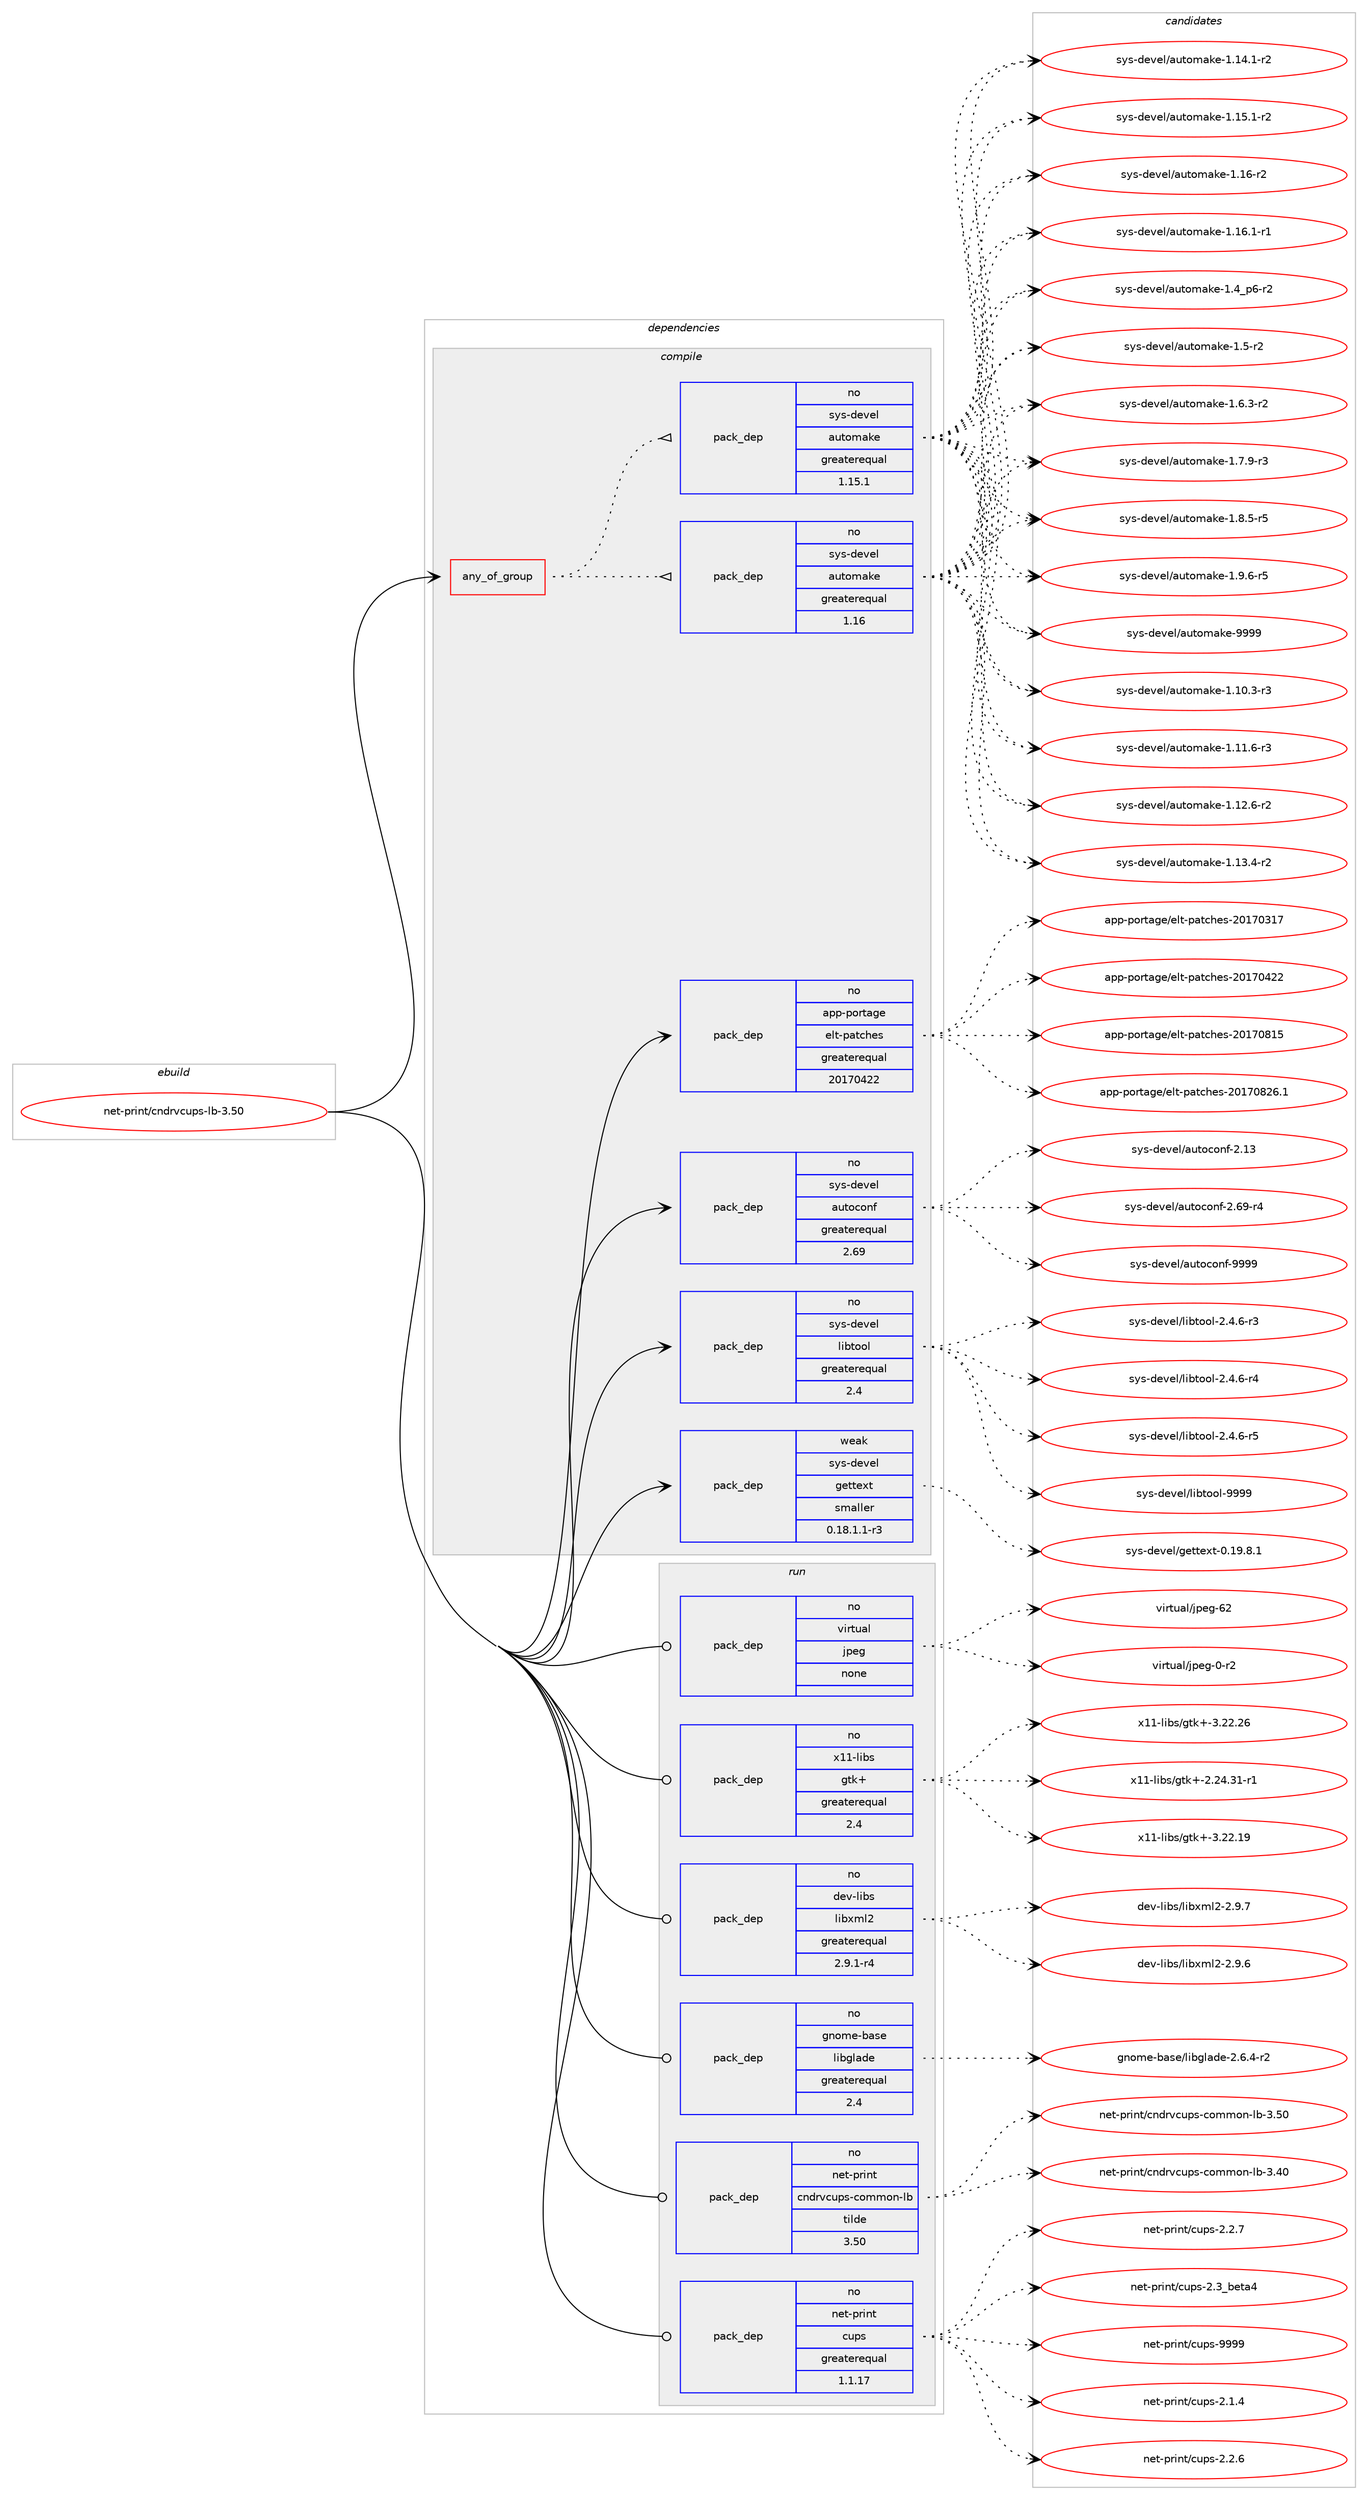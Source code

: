digraph prolog {

# *************
# Graph options
# *************

newrank=true;
concentrate=true;
compound=true;
graph [rankdir=LR,fontname=Helvetica,fontsize=10,ranksep=1.5];#, ranksep=2.5, nodesep=0.2];
edge  [arrowhead=vee];
node  [fontname=Helvetica,fontsize=10];

# **********
# The ebuild
# **********

subgraph cluster_leftcol {
color=gray;
rank=same;
label=<<i>ebuild</i>>;
id [label="net-print/cndrvcups-lb-3.50", color=red, width=4, href="../net-print/cndrvcups-lb-3.50.svg"];
}

# ****************
# The dependencies
# ****************

subgraph cluster_midcol {
color=gray;
label=<<i>dependencies</i>>;
subgraph cluster_compile {
fillcolor="#eeeeee";
style=filled;
label=<<i>compile</i>>;
subgraph any41 {
dependency1436 [label=<<TABLE BORDER="0" CELLBORDER="1" CELLSPACING="0" CELLPADDING="4"><TR><TD CELLPADDING="10">any_of_group</TD></TR></TABLE>>, shape=none, color=red];subgraph pack1033 {
dependency1437 [label=<<TABLE BORDER="0" CELLBORDER="1" CELLSPACING="0" CELLPADDING="4" WIDTH="220"><TR><TD ROWSPAN="6" CELLPADDING="30">pack_dep</TD></TR><TR><TD WIDTH="110">no</TD></TR><TR><TD>sys-devel</TD></TR><TR><TD>automake</TD></TR><TR><TD>greaterequal</TD></TR><TR><TD>1.16</TD></TR></TABLE>>, shape=none, color=blue];
}
dependency1436:e -> dependency1437:w [weight=20,style="dotted",arrowhead="oinv"];
subgraph pack1034 {
dependency1438 [label=<<TABLE BORDER="0" CELLBORDER="1" CELLSPACING="0" CELLPADDING="4" WIDTH="220"><TR><TD ROWSPAN="6" CELLPADDING="30">pack_dep</TD></TR><TR><TD WIDTH="110">no</TD></TR><TR><TD>sys-devel</TD></TR><TR><TD>automake</TD></TR><TR><TD>greaterequal</TD></TR><TR><TD>1.15.1</TD></TR></TABLE>>, shape=none, color=blue];
}
dependency1436:e -> dependency1438:w [weight=20,style="dotted",arrowhead="oinv"];
}
id:e -> dependency1436:w [weight=20,style="solid",arrowhead="vee"];
subgraph pack1035 {
dependency1439 [label=<<TABLE BORDER="0" CELLBORDER="1" CELLSPACING="0" CELLPADDING="4" WIDTH="220"><TR><TD ROWSPAN="6" CELLPADDING="30">pack_dep</TD></TR><TR><TD WIDTH="110">no</TD></TR><TR><TD>app-portage</TD></TR><TR><TD>elt-patches</TD></TR><TR><TD>greaterequal</TD></TR><TR><TD>20170422</TD></TR></TABLE>>, shape=none, color=blue];
}
id:e -> dependency1439:w [weight=20,style="solid",arrowhead="vee"];
subgraph pack1036 {
dependency1440 [label=<<TABLE BORDER="0" CELLBORDER="1" CELLSPACING="0" CELLPADDING="4" WIDTH="220"><TR><TD ROWSPAN="6" CELLPADDING="30">pack_dep</TD></TR><TR><TD WIDTH="110">no</TD></TR><TR><TD>sys-devel</TD></TR><TR><TD>autoconf</TD></TR><TR><TD>greaterequal</TD></TR><TR><TD>2.69</TD></TR></TABLE>>, shape=none, color=blue];
}
id:e -> dependency1440:w [weight=20,style="solid",arrowhead="vee"];
subgraph pack1037 {
dependency1441 [label=<<TABLE BORDER="0" CELLBORDER="1" CELLSPACING="0" CELLPADDING="4" WIDTH="220"><TR><TD ROWSPAN="6" CELLPADDING="30">pack_dep</TD></TR><TR><TD WIDTH="110">no</TD></TR><TR><TD>sys-devel</TD></TR><TR><TD>libtool</TD></TR><TR><TD>greaterequal</TD></TR><TR><TD>2.4</TD></TR></TABLE>>, shape=none, color=blue];
}
id:e -> dependency1441:w [weight=20,style="solid",arrowhead="vee"];
subgraph pack1038 {
dependency1442 [label=<<TABLE BORDER="0" CELLBORDER="1" CELLSPACING="0" CELLPADDING="4" WIDTH="220"><TR><TD ROWSPAN="6" CELLPADDING="30">pack_dep</TD></TR><TR><TD WIDTH="110">weak</TD></TR><TR><TD>sys-devel</TD></TR><TR><TD>gettext</TD></TR><TR><TD>smaller</TD></TR><TR><TD>0.18.1.1-r3</TD></TR></TABLE>>, shape=none, color=blue];
}
id:e -> dependency1442:w [weight=20,style="solid",arrowhead="vee"];
}
subgraph cluster_compileandrun {
fillcolor="#eeeeee";
style=filled;
label=<<i>compile and run</i>>;
}
subgraph cluster_run {
fillcolor="#eeeeee";
style=filled;
label=<<i>run</i>>;
subgraph pack1039 {
dependency1443 [label=<<TABLE BORDER="0" CELLBORDER="1" CELLSPACING="0" CELLPADDING="4" WIDTH="220"><TR><TD ROWSPAN="6" CELLPADDING="30">pack_dep</TD></TR><TR><TD WIDTH="110">no</TD></TR><TR><TD>dev-libs</TD></TR><TR><TD>libxml2</TD></TR><TR><TD>greaterequal</TD></TR><TR><TD>2.9.1-r4</TD></TR></TABLE>>, shape=none, color=blue];
}
id:e -> dependency1443:w [weight=20,style="solid",arrowhead="odot"];
subgraph pack1040 {
dependency1444 [label=<<TABLE BORDER="0" CELLBORDER="1" CELLSPACING="0" CELLPADDING="4" WIDTH="220"><TR><TD ROWSPAN="6" CELLPADDING="30">pack_dep</TD></TR><TR><TD WIDTH="110">no</TD></TR><TR><TD>gnome-base</TD></TR><TR><TD>libglade</TD></TR><TR><TD>greaterequal</TD></TR><TR><TD>2.4</TD></TR></TABLE>>, shape=none, color=blue];
}
id:e -> dependency1444:w [weight=20,style="solid",arrowhead="odot"];
subgraph pack1041 {
dependency1445 [label=<<TABLE BORDER="0" CELLBORDER="1" CELLSPACING="0" CELLPADDING="4" WIDTH="220"><TR><TD ROWSPAN="6" CELLPADDING="30">pack_dep</TD></TR><TR><TD WIDTH="110">no</TD></TR><TR><TD>net-print</TD></TR><TR><TD>cndrvcups-common-lb</TD></TR><TR><TD>tilde</TD></TR><TR><TD>3.50</TD></TR></TABLE>>, shape=none, color=blue];
}
id:e -> dependency1445:w [weight=20,style="solid",arrowhead="odot"];
subgraph pack1042 {
dependency1446 [label=<<TABLE BORDER="0" CELLBORDER="1" CELLSPACING="0" CELLPADDING="4" WIDTH="220"><TR><TD ROWSPAN="6" CELLPADDING="30">pack_dep</TD></TR><TR><TD WIDTH="110">no</TD></TR><TR><TD>net-print</TD></TR><TR><TD>cups</TD></TR><TR><TD>greaterequal</TD></TR><TR><TD>1.1.17</TD></TR></TABLE>>, shape=none, color=blue];
}
id:e -> dependency1446:w [weight=20,style="solid",arrowhead="odot"];
subgraph pack1043 {
dependency1447 [label=<<TABLE BORDER="0" CELLBORDER="1" CELLSPACING="0" CELLPADDING="4" WIDTH="220"><TR><TD ROWSPAN="6" CELLPADDING="30">pack_dep</TD></TR><TR><TD WIDTH="110">no</TD></TR><TR><TD>virtual</TD></TR><TR><TD>jpeg</TD></TR><TR><TD>none</TD></TR><TR><TD></TD></TR></TABLE>>, shape=none, color=blue];
}
id:e -> dependency1447:w [weight=20,style="solid",arrowhead="odot"];
subgraph pack1044 {
dependency1448 [label=<<TABLE BORDER="0" CELLBORDER="1" CELLSPACING="0" CELLPADDING="4" WIDTH="220"><TR><TD ROWSPAN="6" CELLPADDING="30">pack_dep</TD></TR><TR><TD WIDTH="110">no</TD></TR><TR><TD>x11-libs</TD></TR><TR><TD>gtk+</TD></TR><TR><TD>greaterequal</TD></TR><TR><TD>2.4</TD></TR></TABLE>>, shape=none, color=blue];
}
id:e -> dependency1448:w [weight=20,style="solid",arrowhead="odot"];
}
}

# **************
# The candidates
# **************

subgraph cluster_choices {
rank=same;
color=gray;
label=<<i>candidates</i>>;

subgraph choice1033 {
color=black;
nodesep=1;
choice11512111545100101118101108479711711611110997107101454946494846514511451 [label="sys-devel/automake-1.10.3-r3", color=red, width=4,href="../sys-devel/automake-1.10.3-r3.svg"];
choice11512111545100101118101108479711711611110997107101454946494946544511451 [label="sys-devel/automake-1.11.6-r3", color=red, width=4,href="../sys-devel/automake-1.11.6-r3.svg"];
choice11512111545100101118101108479711711611110997107101454946495046544511450 [label="sys-devel/automake-1.12.6-r2", color=red, width=4,href="../sys-devel/automake-1.12.6-r2.svg"];
choice11512111545100101118101108479711711611110997107101454946495146524511450 [label="sys-devel/automake-1.13.4-r2", color=red, width=4,href="../sys-devel/automake-1.13.4-r2.svg"];
choice11512111545100101118101108479711711611110997107101454946495246494511450 [label="sys-devel/automake-1.14.1-r2", color=red, width=4,href="../sys-devel/automake-1.14.1-r2.svg"];
choice11512111545100101118101108479711711611110997107101454946495346494511450 [label="sys-devel/automake-1.15.1-r2", color=red, width=4,href="../sys-devel/automake-1.15.1-r2.svg"];
choice1151211154510010111810110847971171161111099710710145494649544511450 [label="sys-devel/automake-1.16-r2", color=red, width=4,href="../sys-devel/automake-1.16-r2.svg"];
choice11512111545100101118101108479711711611110997107101454946495446494511449 [label="sys-devel/automake-1.16.1-r1", color=red, width=4,href="../sys-devel/automake-1.16.1-r1.svg"];
choice115121115451001011181011084797117116111109971071014549465295112544511450 [label="sys-devel/automake-1.4_p6-r2", color=red, width=4,href="../sys-devel/automake-1.4_p6-r2.svg"];
choice11512111545100101118101108479711711611110997107101454946534511450 [label="sys-devel/automake-1.5-r2", color=red, width=4,href="../sys-devel/automake-1.5-r2.svg"];
choice115121115451001011181011084797117116111109971071014549465446514511450 [label="sys-devel/automake-1.6.3-r2", color=red, width=4,href="../sys-devel/automake-1.6.3-r2.svg"];
choice115121115451001011181011084797117116111109971071014549465546574511451 [label="sys-devel/automake-1.7.9-r3", color=red, width=4,href="../sys-devel/automake-1.7.9-r3.svg"];
choice115121115451001011181011084797117116111109971071014549465646534511453 [label="sys-devel/automake-1.8.5-r5", color=red, width=4,href="../sys-devel/automake-1.8.5-r5.svg"];
choice115121115451001011181011084797117116111109971071014549465746544511453 [label="sys-devel/automake-1.9.6-r5", color=red, width=4,href="../sys-devel/automake-1.9.6-r5.svg"];
choice115121115451001011181011084797117116111109971071014557575757 [label="sys-devel/automake-9999", color=red, width=4,href="../sys-devel/automake-9999.svg"];
dependency1437:e -> choice11512111545100101118101108479711711611110997107101454946494846514511451:w [style=dotted,weight="100"];
dependency1437:e -> choice11512111545100101118101108479711711611110997107101454946494946544511451:w [style=dotted,weight="100"];
dependency1437:e -> choice11512111545100101118101108479711711611110997107101454946495046544511450:w [style=dotted,weight="100"];
dependency1437:e -> choice11512111545100101118101108479711711611110997107101454946495146524511450:w [style=dotted,weight="100"];
dependency1437:e -> choice11512111545100101118101108479711711611110997107101454946495246494511450:w [style=dotted,weight="100"];
dependency1437:e -> choice11512111545100101118101108479711711611110997107101454946495346494511450:w [style=dotted,weight="100"];
dependency1437:e -> choice1151211154510010111810110847971171161111099710710145494649544511450:w [style=dotted,weight="100"];
dependency1437:e -> choice11512111545100101118101108479711711611110997107101454946495446494511449:w [style=dotted,weight="100"];
dependency1437:e -> choice115121115451001011181011084797117116111109971071014549465295112544511450:w [style=dotted,weight="100"];
dependency1437:e -> choice11512111545100101118101108479711711611110997107101454946534511450:w [style=dotted,weight="100"];
dependency1437:e -> choice115121115451001011181011084797117116111109971071014549465446514511450:w [style=dotted,weight="100"];
dependency1437:e -> choice115121115451001011181011084797117116111109971071014549465546574511451:w [style=dotted,weight="100"];
dependency1437:e -> choice115121115451001011181011084797117116111109971071014549465646534511453:w [style=dotted,weight="100"];
dependency1437:e -> choice115121115451001011181011084797117116111109971071014549465746544511453:w [style=dotted,weight="100"];
dependency1437:e -> choice115121115451001011181011084797117116111109971071014557575757:w [style=dotted,weight="100"];
}
subgraph choice1034 {
color=black;
nodesep=1;
choice11512111545100101118101108479711711611110997107101454946494846514511451 [label="sys-devel/automake-1.10.3-r3", color=red, width=4,href="../sys-devel/automake-1.10.3-r3.svg"];
choice11512111545100101118101108479711711611110997107101454946494946544511451 [label="sys-devel/automake-1.11.6-r3", color=red, width=4,href="../sys-devel/automake-1.11.6-r3.svg"];
choice11512111545100101118101108479711711611110997107101454946495046544511450 [label="sys-devel/automake-1.12.6-r2", color=red, width=4,href="../sys-devel/automake-1.12.6-r2.svg"];
choice11512111545100101118101108479711711611110997107101454946495146524511450 [label="sys-devel/automake-1.13.4-r2", color=red, width=4,href="../sys-devel/automake-1.13.4-r2.svg"];
choice11512111545100101118101108479711711611110997107101454946495246494511450 [label="sys-devel/automake-1.14.1-r2", color=red, width=4,href="../sys-devel/automake-1.14.1-r2.svg"];
choice11512111545100101118101108479711711611110997107101454946495346494511450 [label="sys-devel/automake-1.15.1-r2", color=red, width=4,href="../sys-devel/automake-1.15.1-r2.svg"];
choice1151211154510010111810110847971171161111099710710145494649544511450 [label="sys-devel/automake-1.16-r2", color=red, width=4,href="../sys-devel/automake-1.16-r2.svg"];
choice11512111545100101118101108479711711611110997107101454946495446494511449 [label="sys-devel/automake-1.16.1-r1", color=red, width=4,href="../sys-devel/automake-1.16.1-r1.svg"];
choice115121115451001011181011084797117116111109971071014549465295112544511450 [label="sys-devel/automake-1.4_p6-r2", color=red, width=4,href="../sys-devel/automake-1.4_p6-r2.svg"];
choice11512111545100101118101108479711711611110997107101454946534511450 [label="sys-devel/automake-1.5-r2", color=red, width=4,href="../sys-devel/automake-1.5-r2.svg"];
choice115121115451001011181011084797117116111109971071014549465446514511450 [label="sys-devel/automake-1.6.3-r2", color=red, width=4,href="../sys-devel/automake-1.6.3-r2.svg"];
choice115121115451001011181011084797117116111109971071014549465546574511451 [label="sys-devel/automake-1.7.9-r3", color=red, width=4,href="../sys-devel/automake-1.7.9-r3.svg"];
choice115121115451001011181011084797117116111109971071014549465646534511453 [label="sys-devel/automake-1.8.5-r5", color=red, width=4,href="../sys-devel/automake-1.8.5-r5.svg"];
choice115121115451001011181011084797117116111109971071014549465746544511453 [label="sys-devel/automake-1.9.6-r5", color=red, width=4,href="../sys-devel/automake-1.9.6-r5.svg"];
choice115121115451001011181011084797117116111109971071014557575757 [label="sys-devel/automake-9999", color=red, width=4,href="../sys-devel/automake-9999.svg"];
dependency1438:e -> choice11512111545100101118101108479711711611110997107101454946494846514511451:w [style=dotted,weight="100"];
dependency1438:e -> choice11512111545100101118101108479711711611110997107101454946494946544511451:w [style=dotted,weight="100"];
dependency1438:e -> choice11512111545100101118101108479711711611110997107101454946495046544511450:w [style=dotted,weight="100"];
dependency1438:e -> choice11512111545100101118101108479711711611110997107101454946495146524511450:w [style=dotted,weight="100"];
dependency1438:e -> choice11512111545100101118101108479711711611110997107101454946495246494511450:w [style=dotted,weight="100"];
dependency1438:e -> choice11512111545100101118101108479711711611110997107101454946495346494511450:w [style=dotted,weight="100"];
dependency1438:e -> choice1151211154510010111810110847971171161111099710710145494649544511450:w [style=dotted,weight="100"];
dependency1438:e -> choice11512111545100101118101108479711711611110997107101454946495446494511449:w [style=dotted,weight="100"];
dependency1438:e -> choice115121115451001011181011084797117116111109971071014549465295112544511450:w [style=dotted,weight="100"];
dependency1438:e -> choice11512111545100101118101108479711711611110997107101454946534511450:w [style=dotted,weight="100"];
dependency1438:e -> choice115121115451001011181011084797117116111109971071014549465446514511450:w [style=dotted,weight="100"];
dependency1438:e -> choice115121115451001011181011084797117116111109971071014549465546574511451:w [style=dotted,weight="100"];
dependency1438:e -> choice115121115451001011181011084797117116111109971071014549465646534511453:w [style=dotted,weight="100"];
dependency1438:e -> choice115121115451001011181011084797117116111109971071014549465746544511453:w [style=dotted,weight="100"];
dependency1438:e -> choice115121115451001011181011084797117116111109971071014557575757:w [style=dotted,weight="100"];
}
subgraph choice1035 {
color=black;
nodesep=1;
choice97112112451121111141169710310147101108116451129711699104101115455048495548514955 [label="app-portage/elt-patches-20170317", color=red, width=4,href="../app-portage/elt-patches-20170317.svg"];
choice97112112451121111141169710310147101108116451129711699104101115455048495548525050 [label="app-portage/elt-patches-20170422", color=red, width=4,href="../app-portage/elt-patches-20170422.svg"];
choice97112112451121111141169710310147101108116451129711699104101115455048495548564953 [label="app-portage/elt-patches-20170815", color=red, width=4,href="../app-portage/elt-patches-20170815.svg"];
choice971121124511211111411697103101471011081164511297116991041011154550484955485650544649 [label="app-portage/elt-patches-20170826.1", color=red, width=4,href="../app-portage/elt-patches-20170826.1.svg"];
dependency1439:e -> choice97112112451121111141169710310147101108116451129711699104101115455048495548514955:w [style=dotted,weight="100"];
dependency1439:e -> choice97112112451121111141169710310147101108116451129711699104101115455048495548525050:w [style=dotted,weight="100"];
dependency1439:e -> choice97112112451121111141169710310147101108116451129711699104101115455048495548564953:w [style=dotted,weight="100"];
dependency1439:e -> choice971121124511211111411697103101471011081164511297116991041011154550484955485650544649:w [style=dotted,weight="100"];
}
subgraph choice1036 {
color=black;
nodesep=1;
choice115121115451001011181011084797117116111991111101024550464951 [label="sys-devel/autoconf-2.13", color=red, width=4,href="../sys-devel/autoconf-2.13.svg"];
choice1151211154510010111810110847971171161119911111010245504654574511452 [label="sys-devel/autoconf-2.69-r4", color=red, width=4,href="../sys-devel/autoconf-2.69-r4.svg"];
choice115121115451001011181011084797117116111991111101024557575757 [label="sys-devel/autoconf-9999", color=red, width=4,href="../sys-devel/autoconf-9999.svg"];
dependency1440:e -> choice115121115451001011181011084797117116111991111101024550464951:w [style=dotted,weight="100"];
dependency1440:e -> choice1151211154510010111810110847971171161119911111010245504654574511452:w [style=dotted,weight="100"];
dependency1440:e -> choice115121115451001011181011084797117116111991111101024557575757:w [style=dotted,weight="100"];
}
subgraph choice1037 {
color=black;
nodesep=1;
choice1151211154510010111810110847108105981161111111084550465246544511451 [label="sys-devel/libtool-2.4.6-r3", color=red, width=4,href="../sys-devel/libtool-2.4.6-r3.svg"];
choice1151211154510010111810110847108105981161111111084550465246544511452 [label="sys-devel/libtool-2.4.6-r4", color=red, width=4,href="../sys-devel/libtool-2.4.6-r4.svg"];
choice1151211154510010111810110847108105981161111111084550465246544511453 [label="sys-devel/libtool-2.4.6-r5", color=red, width=4,href="../sys-devel/libtool-2.4.6-r5.svg"];
choice1151211154510010111810110847108105981161111111084557575757 [label="sys-devel/libtool-9999", color=red, width=4,href="../sys-devel/libtool-9999.svg"];
dependency1441:e -> choice1151211154510010111810110847108105981161111111084550465246544511451:w [style=dotted,weight="100"];
dependency1441:e -> choice1151211154510010111810110847108105981161111111084550465246544511452:w [style=dotted,weight="100"];
dependency1441:e -> choice1151211154510010111810110847108105981161111111084550465246544511453:w [style=dotted,weight="100"];
dependency1441:e -> choice1151211154510010111810110847108105981161111111084557575757:w [style=dotted,weight="100"];
}
subgraph choice1038 {
color=black;
nodesep=1;
choice1151211154510010111810110847103101116116101120116454846495746564649 [label="sys-devel/gettext-0.19.8.1", color=red, width=4,href="../sys-devel/gettext-0.19.8.1.svg"];
dependency1442:e -> choice1151211154510010111810110847103101116116101120116454846495746564649:w [style=dotted,weight="100"];
}
subgraph choice1039 {
color=black;
nodesep=1;
choice1001011184510810598115471081059812010910850455046574654 [label="dev-libs/libxml2-2.9.6", color=red, width=4,href="../dev-libs/libxml2-2.9.6.svg"];
choice1001011184510810598115471081059812010910850455046574655 [label="dev-libs/libxml2-2.9.7", color=red, width=4,href="../dev-libs/libxml2-2.9.7.svg"];
dependency1443:e -> choice1001011184510810598115471081059812010910850455046574654:w [style=dotted,weight="100"];
dependency1443:e -> choice1001011184510810598115471081059812010910850455046574655:w [style=dotted,weight="100"];
}
subgraph choice1040 {
color=black;
nodesep=1;
choice1031101111091014598971151014710810598103108971001014550465446524511450 [label="gnome-base/libglade-2.6.4-r2", color=red, width=4,href="../gnome-base/libglade-2.6.4-r2.svg"];
dependency1444:e -> choice1031101111091014598971151014710810598103108971001014550465446524511450:w [style=dotted,weight="100"];
}
subgraph choice1041 {
color=black;
nodesep=1;
choice11010111645112114105110116479911010011411899117112115459911110910911111045108984551465248 [label="net-print/cndrvcups-common-lb-3.40", color=red, width=4,href="../net-print/cndrvcups-common-lb-3.40.svg"];
choice11010111645112114105110116479911010011411899117112115459911110910911111045108984551465348 [label="net-print/cndrvcups-common-lb-3.50", color=red, width=4,href="../net-print/cndrvcups-common-lb-3.50.svg"];
dependency1445:e -> choice11010111645112114105110116479911010011411899117112115459911110910911111045108984551465248:w [style=dotted,weight="100"];
dependency1445:e -> choice11010111645112114105110116479911010011411899117112115459911110910911111045108984551465348:w [style=dotted,weight="100"];
}
subgraph choice1042 {
color=black;
nodesep=1;
choice110101116451121141051101164799117112115455046494652 [label="net-print/cups-2.1.4", color=red, width=4,href="../net-print/cups-2.1.4.svg"];
choice110101116451121141051101164799117112115455046504654 [label="net-print/cups-2.2.6", color=red, width=4,href="../net-print/cups-2.2.6.svg"];
choice110101116451121141051101164799117112115455046504655 [label="net-print/cups-2.2.7", color=red, width=4,href="../net-print/cups-2.2.7.svg"];
choice1101011164511211410511011647991171121154550465195981011169752 [label="net-print/cups-2.3_beta4", color=red, width=4,href="../net-print/cups-2.3_beta4.svg"];
choice1101011164511211410511011647991171121154557575757 [label="net-print/cups-9999", color=red, width=4,href="../net-print/cups-9999.svg"];
dependency1446:e -> choice110101116451121141051101164799117112115455046494652:w [style=dotted,weight="100"];
dependency1446:e -> choice110101116451121141051101164799117112115455046504654:w [style=dotted,weight="100"];
dependency1446:e -> choice110101116451121141051101164799117112115455046504655:w [style=dotted,weight="100"];
dependency1446:e -> choice1101011164511211410511011647991171121154550465195981011169752:w [style=dotted,weight="100"];
dependency1446:e -> choice1101011164511211410511011647991171121154557575757:w [style=dotted,weight="100"];
}
subgraph choice1043 {
color=black;
nodesep=1;
choice118105114116117971084710611210110345484511450 [label="virtual/jpeg-0-r2", color=red, width=4,href="../virtual/jpeg-0-r2.svg"];
choice1181051141161179710847106112101103455450 [label="virtual/jpeg-62", color=red, width=4,href="../virtual/jpeg-62.svg"];
dependency1447:e -> choice118105114116117971084710611210110345484511450:w [style=dotted,weight="100"];
dependency1447:e -> choice1181051141161179710847106112101103455450:w [style=dotted,weight="100"];
}
subgraph choice1044 {
color=black;
nodesep=1;
choice12049494510810598115471031161074345504650524651494511449 [label="x11-libs/gtk+-2.24.31-r1", color=red, width=4,href="../x11-libs/gtk+-2.24.31-r1.svg"];
choice1204949451081059811547103116107434551465050464957 [label="x11-libs/gtk+-3.22.19", color=red, width=4,href="../x11-libs/gtk+-3.22.19.svg"];
choice1204949451081059811547103116107434551465050465054 [label="x11-libs/gtk+-3.22.26", color=red, width=4,href="../x11-libs/gtk+-3.22.26.svg"];
dependency1448:e -> choice12049494510810598115471031161074345504650524651494511449:w [style=dotted,weight="100"];
dependency1448:e -> choice1204949451081059811547103116107434551465050464957:w [style=dotted,weight="100"];
dependency1448:e -> choice1204949451081059811547103116107434551465050465054:w [style=dotted,weight="100"];
}
}

}
